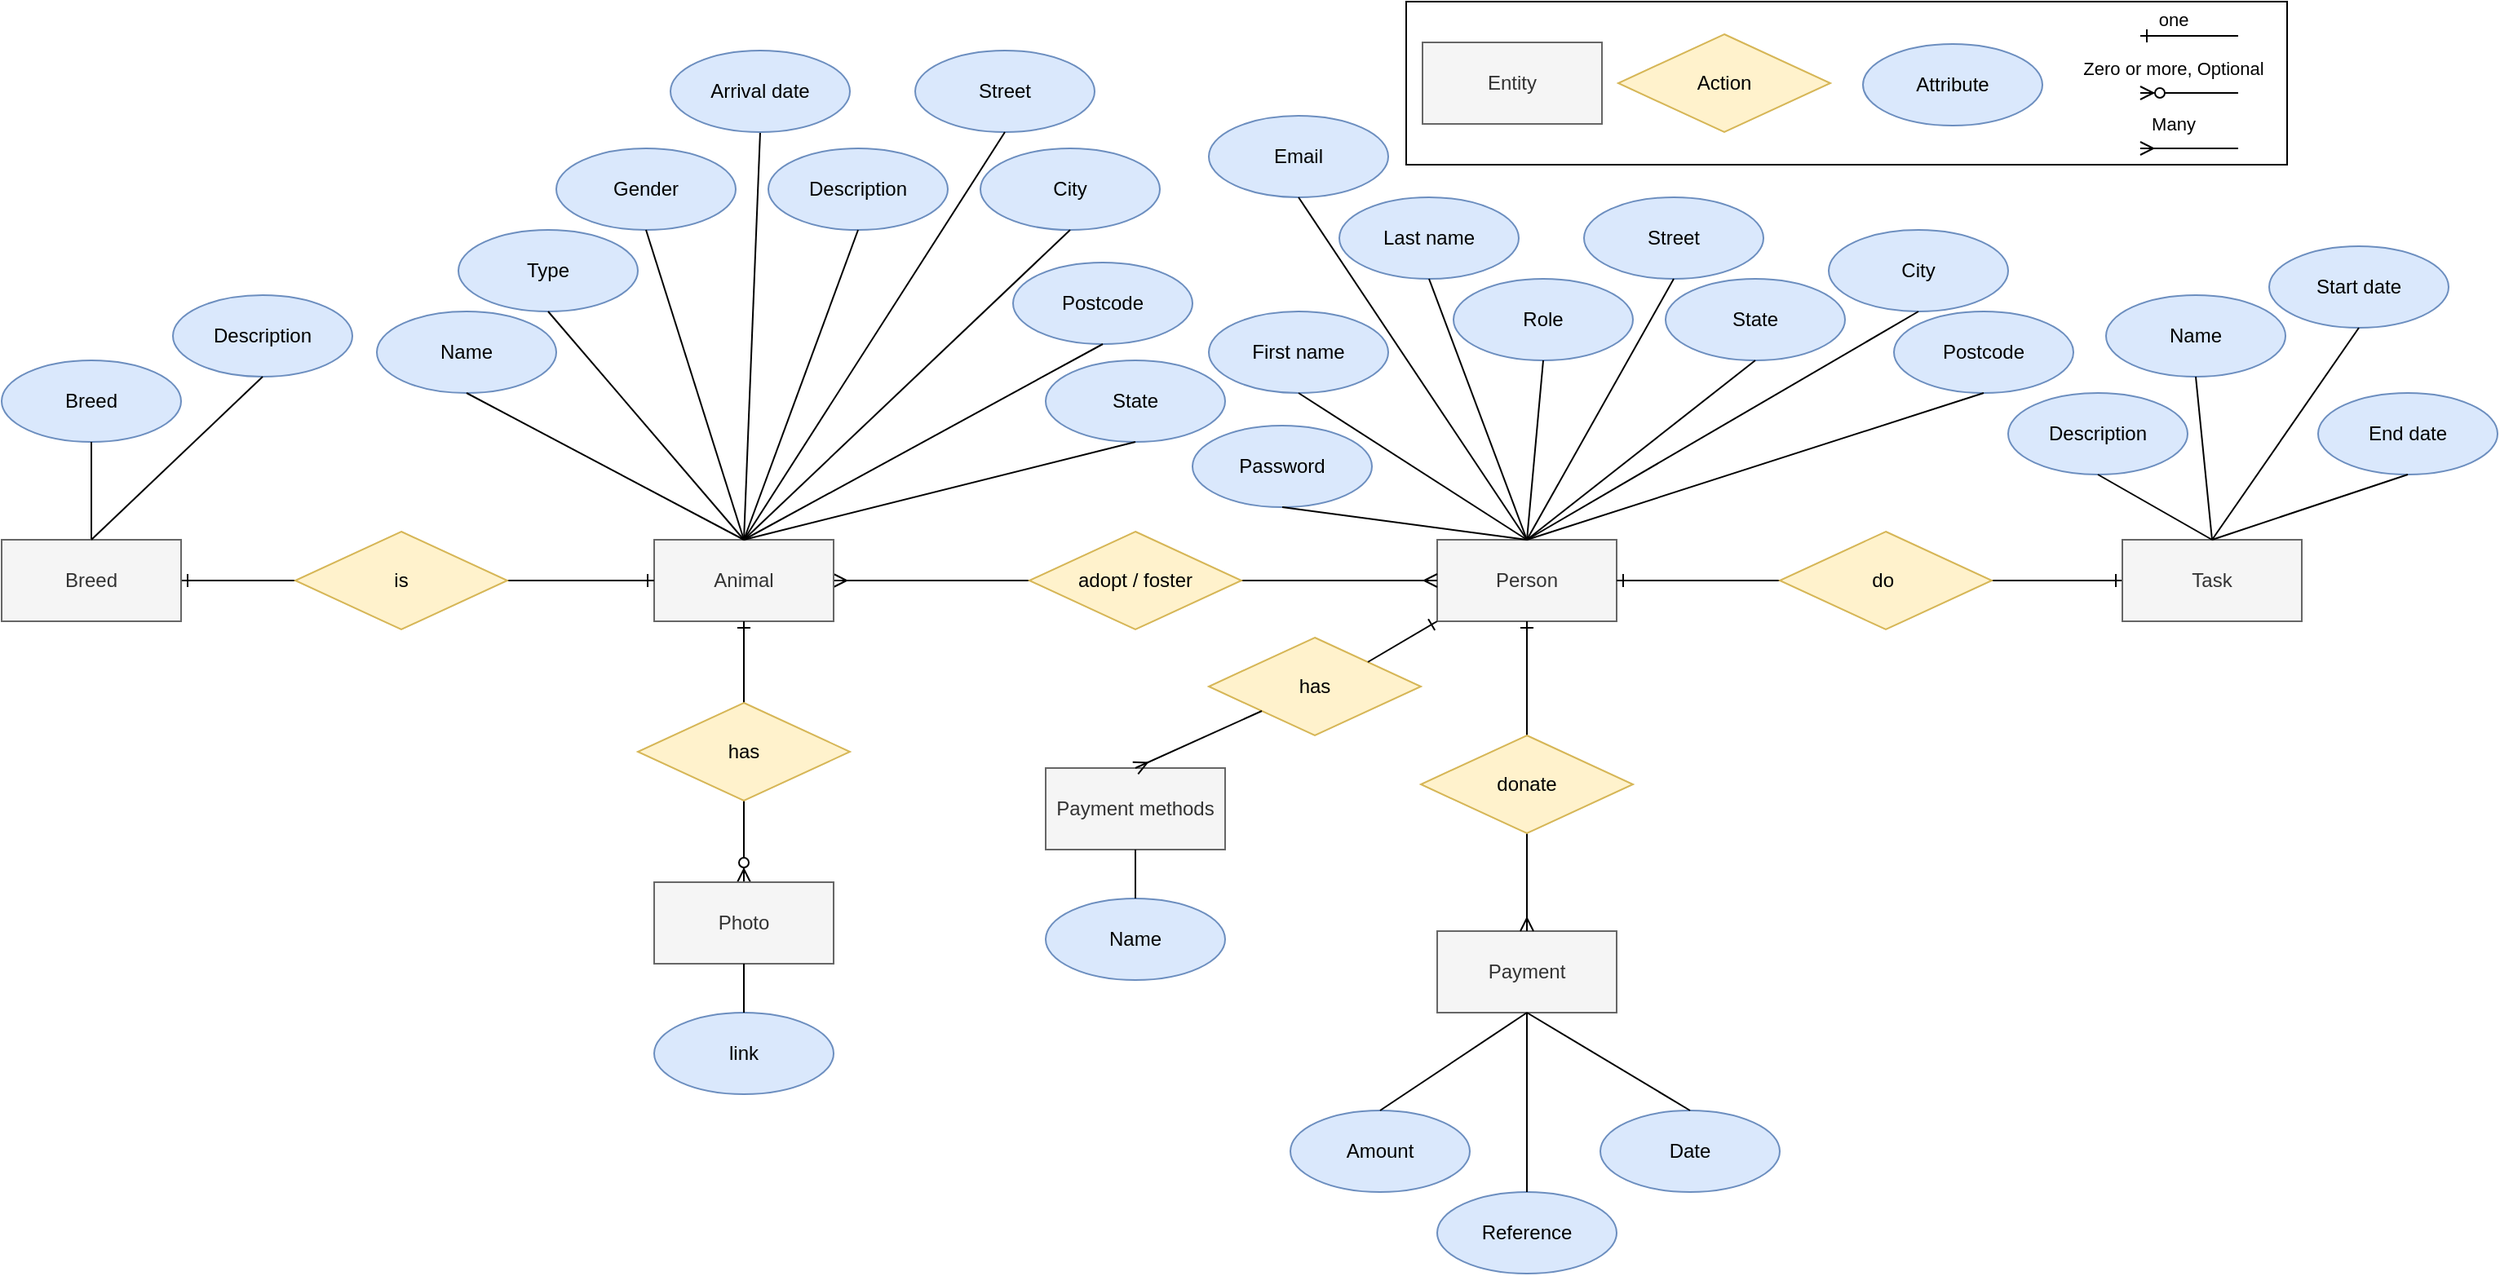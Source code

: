 <mxfile version="13.0.1" type="device"><diagram id="C5RBs43oDa-KdzZeNtuy" name="Page-1"><mxGraphModel dx="1933" dy="860" grid="1" gridSize="10" guides="0" tooltips="1" connect="1" arrows="1" fold="1" page="1" pageScale="1" pageWidth="827" pageHeight="1169" math="0" shadow="0"><root><mxCell id="WIyWlLk6GJQsqaUBKTNV-0"/><mxCell id="WIyWlLk6GJQsqaUBKTNV-1" parent="WIyWlLk6GJQsqaUBKTNV-0"/><mxCell id="do_Tg_Ty2G5oqAktdHHp-12" value="" style="group" parent="WIyWlLk6GJQsqaUBKTNV-1" vertex="1" connectable="0"><mxGeometry x="111" y="90" width="540" height="100" as="geometry"/></mxCell><mxCell id="do_Tg_Ty2G5oqAktdHHp-3" value="" style="rounded=0;whiteSpace=wrap;html=1;fillColor=none;" parent="do_Tg_Ty2G5oqAktdHHp-12" vertex="1"><mxGeometry width="540" height="100" as="geometry"/></mxCell><mxCell id="do_Tg_Ty2G5oqAktdHHp-0" value="Attribute" style="ellipse;whiteSpace=wrap;html=1;fillColor=#dae8fc;strokeColor=#6c8ebf;" parent="do_Tg_Ty2G5oqAktdHHp-12" vertex="1"><mxGeometry x="280" y="26" width="110" height="50" as="geometry"/></mxCell><mxCell id="do_Tg_Ty2G5oqAktdHHp-1" value="Action" style="rhombus;whiteSpace=wrap;html=1;fillColor=#fff2cc;strokeColor=#d6b656;" parent="do_Tg_Ty2G5oqAktdHHp-12" vertex="1"><mxGeometry x="130" y="20" width="130" height="60" as="geometry"/></mxCell><mxCell id="do_Tg_Ty2G5oqAktdHHp-2" value="Entity" style="rounded=0;whiteSpace=wrap;html=1;fillColor=#f5f5f5;strokeColor=#666666;fontColor=#333333;" parent="do_Tg_Ty2G5oqAktdHHp-12" vertex="1"><mxGeometry x="10" y="25" width="110" height="50" as="geometry"/></mxCell><mxCell id="do_Tg_Ty2G5oqAktdHHp-4" value="" style="endArrow=none;html=1;startArrow=ERone;startFill=0;" parent="do_Tg_Ty2G5oqAktdHHp-12" edge="1"><mxGeometry width="50" height="50" relative="1" as="geometry"><mxPoint x="450" y="21" as="sourcePoint"/><mxPoint x="510" y="21" as="targetPoint"/></mxGeometry></mxCell><mxCell id="do_Tg_Ty2G5oqAktdHHp-5" value="one" style="edgeLabel;html=1;align=center;verticalAlign=middle;resizable=0;points=[];" parent="do_Tg_Ty2G5oqAktdHHp-4" vertex="1" connectable="0"><mxGeometry x="0.367" relative="1" as="geometry"><mxPoint x="-21" y="-10" as="offset"/></mxGeometry></mxCell><mxCell id="do_Tg_Ty2G5oqAktdHHp-7" value="" style="endArrow=none;html=1;startArrow=ERzeroToMany;startFill=1;" parent="do_Tg_Ty2G5oqAktdHHp-12" edge="1"><mxGeometry width="50" height="50" relative="1" as="geometry"><mxPoint x="450" y="56" as="sourcePoint"/><mxPoint x="510" y="56" as="targetPoint"/></mxGeometry></mxCell><mxCell id="do_Tg_Ty2G5oqAktdHHp-8" value="Zero or more, Optional" style="edgeLabel;html=1;align=center;verticalAlign=middle;resizable=0;points=[];" parent="do_Tg_Ty2G5oqAktdHHp-7" vertex="1" connectable="0"><mxGeometry x="0.367" relative="1" as="geometry"><mxPoint x="-21" y="-15" as="offset"/></mxGeometry></mxCell><mxCell id="do_Tg_Ty2G5oqAktdHHp-9" value="" style="endArrow=none;html=1;startArrow=ERmany;startFill=0;" parent="do_Tg_Ty2G5oqAktdHHp-12" edge="1"><mxGeometry width="50" height="50" relative="1" as="geometry"><mxPoint x="450" y="90" as="sourcePoint"/><mxPoint x="510" y="90" as="targetPoint"/></mxGeometry></mxCell><mxCell id="do_Tg_Ty2G5oqAktdHHp-10" value="Many" style="edgeLabel;html=1;align=center;verticalAlign=middle;resizable=0;points=[];" parent="do_Tg_Ty2G5oqAktdHHp-9" vertex="1" connectable="0"><mxGeometry x="0.367" relative="1" as="geometry"><mxPoint x="-21" y="-15" as="offset"/></mxGeometry></mxCell><mxCell id="do_Tg_Ty2G5oqAktdHHp-13" value="Person" style="rounded=0;whiteSpace=wrap;html=1;fillColor=#f5f5f5;strokeColor=#666666;fontColor=#333333;" parent="WIyWlLk6GJQsqaUBKTNV-1" vertex="1"><mxGeometry x="130" y="420" width="110" height="50" as="geometry"/></mxCell><mxCell id="do_Tg_Ty2G5oqAktdHHp-15" value="First name" style="ellipse;whiteSpace=wrap;html=1;fillColor=#dae8fc;strokeColor=#6c8ebf;" parent="WIyWlLk6GJQsqaUBKTNV-1" vertex="1"><mxGeometry x="-10" y="280" width="110" height="50" as="geometry"/></mxCell><mxCell id="do_Tg_Ty2G5oqAktdHHp-16" value="Email" style="ellipse;whiteSpace=wrap;html=1;fillColor=#dae8fc;strokeColor=#6c8ebf;" parent="WIyWlLk6GJQsqaUBKTNV-1" vertex="1"><mxGeometry x="-10" y="160" width="110" height="50" as="geometry"/></mxCell><mxCell id="do_Tg_Ty2G5oqAktdHHp-17" value="Postcode" style="ellipse;whiteSpace=wrap;html=1;fillColor=#dae8fc;strokeColor=#6c8ebf;" parent="WIyWlLk6GJQsqaUBKTNV-1" vertex="1"><mxGeometry x="410" y="280" width="110" height="50" as="geometry"/></mxCell><mxCell id="do_Tg_Ty2G5oqAktdHHp-18" value="State" style="ellipse;whiteSpace=wrap;html=1;fillColor=#dae8fc;strokeColor=#6c8ebf;" parent="WIyWlLk6GJQsqaUBKTNV-1" vertex="1"><mxGeometry x="270" y="260" width="110" height="50" as="geometry"/></mxCell><mxCell id="do_Tg_Ty2G5oqAktdHHp-19" value="City" style="ellipse;whiteSpace=wrap;html=1;fillColor=#dae8fc;strokeColor=#6c8ebf;" parent="WIyWlLk6GJQsqaUBKTNV-1" vertex="1"><mxGeometry x="370" y="230" width="110" height="50" as="geometry"/></mxCell><mxCell id="do_Tg_Ty2G5oqAktdHHp-20" value="Street" style="ellipse;whiteSpace=wrap;html=1;fillColor=#dae8fc;strokeColor=#6c8ebf;" parent="WIyWlLk6GJQsqaUBKTNV-1" vertex="1"><mxGeometry x="220" y="210" width="110" height="50" as="geometry"/></mxCell><mxCell id="do_Tg_Ty2G5oqAktdHHp-21" value="Role" style="ellipse;whiteSpace=wrap;html=1;fillColor=#dae8fc;strokeColor=#6c8ebf;" parent="WIyWlLk6GJQsqaUBKTNV-1" vertex="1"><mxGeometry x="140" y="260" width="110" height="50" as="geometry"/></mxCell><mxCell id="do_Tg_Ty2G5oqAktdHHp-22" value="Last name" style="ellipse;whiteSpace=wrap;html=1;fillColor=#dae8fc;strokeColor=#6c8ebf;" parent="WIyWlLk6GJQsqaUBKTNV-1" vertex="1"><mxGeometry x="70" y="210" width="110" height="50" as="geometry"/></mxCell><mxCell id="do_Tg_Ty2G5oqAktdHHp-26" value="" style="endArrow=none;html=1;exitX=0.5;exitY=1;exitDx=0;exitDy=0;entryX=0.5;entryY=0;entryDx=0;entryDy=0;" parent="WIyWlLk6GJQsqaUBKTNV-1" source="do_Tg_Ty2G5oqAktdHHp-16" target="do_Tg_Ty2G5oqAktdHHp-13" edge="1"><mxGeometry width="50" height="50" relative="1" as="geometry"><mxPoint x="270" y="350" as="sourcePoint"/><mxPoint x="320" y="300" as="targetPoint"/></mxGeometry></mxCell><mxCell id="do_Tg_Ty2G5oqAktdHHp-27" value="" style="endArrow=none;html=1;exitX=0.5;exitY=1;exitDx=0;exitDy=0;entryX=0.5;entryY=0;entryDx=0;entryDy=0;" parent="WIyWlLk6GJQsqaUBKTNV-1" source="do_Tg_Ty2G5oqAktdHHp-15" target="do_Tg_Ty2G5oqAktdHHp-13" edge="1"><mxGeometry width="50" height="50" relative="1" as="geometry"><mxPoint x="270" y="350" as="sourcePoint"/><mxPoint x="320" y="300" as="targetPoint"/></mxGeometry></mxCell><mxCell id="do_Tg_Ty2G5oqAktdHHp-28" value="" style="endArrow=none;html=1;exitX=0.5;exitY=1;exitDx=0;exitDy=0;entryX=0.5;entryY=0;entryDx=0;entryDy=0;" parent="WIyWlLk6GJQsqaUBKTNV-1" source="do_Tg_Ty2G5oqAktdHHp-22" target="do_Tg_Ty2G5oqAktdHHp-13" edge="1"><mxGeometry width="50" height="50" relative="1" as="geometry"><mxPoint x="270" y="350" as="sourcePoint"/><mxPoint x="320" y="300" as="targetPoint"/></mxGeometry></mxCell><mxCell id="do_Tg_Ty2G5oqAktdHHp-29" value="" style="endArrow=none;html=1;entryX=0.5;entryY=1;entryDx=0;entryDy=0;exitX=0.5;exitY=0;exitDx=0;exitDy=0;" parent="WIyWlLk6GJQsqaUBKTNV-1" source="do_Tg_Ty2G5oqAktdHHp-13" target="do_Tg_Ty2G5oqAktdHHp-21" edge="1"><mxGeometry width="50" height="50" relative="1" as="geometry"><mxPoint x="270" y="350" as="sourcePoint"/><mxPoint x="320" y="300" as="targetPoint"/></mxGeometry></mxCell><mxCell id="do_Tg_Ty2G5oqAktdHHp-30" value="" style="endArrow=none;html=1;entryX=0.5;entryY=1;entryDx=0;entryDy=0;exitX=0.5;exitY=0;exitDx=0;exitDy=0;" parent="WIyWlLk6GJQsqaUBKTNV-1" source="do_Tg_Ty2G5oqAktdHHp-13" target="do_Tg_Ty2G5oqAktdHHp-20" edge="1"><mxGeometry width="50" height="50" relative="1" as="geometry"><mxPoint x="270" y="350" as="sourcePoint"/><mxPoint x="320" y="300" as="targetPoint"/></mxGeometry></mxCell><mxCell id="do_Tg_Ty2G5oqAktdHHp-31" value="" style="endArrow=none;html=1;exitX=0.5;exitY=0;exitDx=0;exitDy=0;entryX=0.5;entryY=1;entryDx=0;entryDy=0;" parent="WIyWlLk6GJQsqaUBKTNV-1" source="do_Tg_Ty2G5oqAktdHHp-13" target="do_Tg_Ty2G5oqAktdHHp-18" edge="1"><mxGeometry width="50" height="50" relative="1" as="geometry"><mxPoint x="270" y="350" as="sourcePoint"/><mxPoint x="320" y="300" as="targetPoint"/></mxGeometry></mxCell><mxCell id="do_Tg_Ty2G5oqAktdHHp-32" value="" style="endArrow=none;html=1;entryX=0.5;entryY=1;entryDx=0;entryDy=0;exitX=0.5;exitY=0;exitDx=0;exitDy=0;" parent="WIyWlLk6GJQsqaUBKTNV-1" source="do_Tg_Ty2G5oqAktdHHp-13" target="do_Tg_Ty2G5oqAktdHHp-19" edge="1"><mxGeometry width="50" height="50" relative="1" as="geometry"><mxPoint x="270" y="350" as="sourcePoint"/><mxPoint x="320" y="300" as="targetPoint"/></mxGeometry></mxCell><mxCell id="do_Tg_Ty2G5oqAktdHHp-33" value="" style="endArrow=none;html=1;exitX=0.5;exitY=0;exitDx=0;exitDy=0;entryX=0.5;entryY=1;entryDx=0;entryDy=0;" parent="WIyWlLk6GJQsqaUBKTNV-1" source="do_Tg_Ty2G5oqAktdHHp-13" target="do_Tg_Ty2G5oqAktdHHp-17" edge="1"><mxGeometry width="50" height="50" relative="1" as="geometry"><mxPoint x="270" y="350" as="sourcePoint"/><mxPoint x="320" y="300" as="targetPoint"/></mxGeometry></mxCell><mxCell id="do_Tg_Ty2G5oqAktdHHp-48" style="edgeStyle=orthogonalEdgeStyle;rounded=0;orthogonalLoop=1;jettySize=auto;html=1;exitX=0;exitY=0.5;exitDx=0;exitDy=0;entryX=1;entryY=0.5;entryDx=0;entryDy=0;startArrow=none;startFill=0;endArrow=ERone;endFill=0;" parent="WIyWlLk6GJQsqaUBKTNV-1" source="do_Tg_Ty2G5oqAktdHHp-34" target="do_Tg_Ty2G5oqAktdHHp-13" edge="1"><mxGeometry relative="1" as="geometry"/></mxCell><mxCell id="do_Tg_Ty2G5oqAktdHHp-49" style="edgeStyle=orthogonalEdgeStyle;rounded=0;orthogonalLoop=1;jettySize=auto;html=1;exitX=1;exitY=0.5;exitDx=0;exitDy=0;entryX=0;entryY=0.5;entryDx=0;entryDy=0;startArrow=none;startFill=0;endArrow=ERone;endFill=0;" parent="WIyWlLk6GJQsqaUBKTNV-1" source="do_Tg_Ty2G5oqAktdHHp-34" target="do_Tg_Ty2G5oqAktdHHp-35" edge="1"><mxGeometry relative="1" as="geometry"/></mxCell><mxCell id="do_Tg_Ty2G5oqAktdHHp-34" value="do&amp;nbsp;" style="rhombus;whiteSpace=wrap;html=1;fillColor=#fff2cc;strokeColor=#d6b656;" parent="WIyWlLk6GJQsqaUBKTNV-1" vertex="1"><mxGeometry x="340" y="415" width="130" height="60" as="geometry"/></mxCell><mxCell id="do_Tg_Ty2G5oqAktdHHp-35" value="Task" style="rounded=0;whiteSpace=wrap;html=1;fillColor=#f5f5f5;strokeColor=#666666;fontColor=#333333;" parent="WIyWlLk6GJQsqaUBKTNV-1" vertex="1"><mxGeometry x="550" y="420" width="110" height="50" as="geometry"/></mxCell><mxCell id="do_Tg_Ty2G5oqAktdHHp-36" value="Name" style="ellipse;whiteSpace=wrap;html=1;fillColor=#dae8fc;strokeColor=#6c8ebf;" parent="WIyWlLk6GJQsqaUBKTNV-1" vertex="1"><mxGeometry x="540" y="270" width="110" height="50" as="geometry"/></mxCell><mxCell id="do_Tg_Ty2G5oqAktdHHp-37" value="Description" style="ellipse;whiteSpace=wrap;html=1;fillColor=#dae8fc;strokeColor=#6c8ebf;" parent="WIyWlLk6GJQsqaUBKTNV-1" vertex="1"><mxGeometry x="480" y="330" width="110" height="50" as="geometry"/></mxCell><mxCell id="do_Tg_Ty2G5oqAktdHHp-38" value="Start date" style="ellipse;whiteSpace=wrap;html=1;fillColor=#dae8fc;strokeColor=#6c8ebf;" parent="WIyWlLk6GJQsqaUBKTNV-1" vertex="1"><mxGeometry x="640" y="240" width="110" height="50" as="geometry"/></mxCell><mxCell id="do_Tg_Ty2G5oqAktdHHp-41" value="End date" style="ellipse;whiteSpace=wrap;html=1;fillColor=#dae8fc;strokeColor=#6c8ebf;" parent="WIyWlLk6GJQsqaUBKTNV-1" vertex="1"><mxGeometry x="670" y="330" width="110" height="50" as="geometry"/></mxCell><mxCell id="do_Tg_Ty2G5oqAktdHHp-44" value="" style="endArrow=none;html=1;entryX=0.5;entryY=1;entryDx=0;entryDy=0;exitX=0.5;exitY=0;exitDx=0;exitDy=0;" parent="WIyWlLk6GJQsqaUBKTNV-1" source="do_Tg_Ty2G5oqAktdHHp-35" target="do_Tg_Ty2G5oqAktdHHp-37" edge="1"><mxGeometry width="50" height="50" relative="1" as="geometry"><mxPoint x="380" y="440" as="sourcePoint"/><mxPoint x="430" y="390" as="targetPoint"/></mxGeometry></mxCell><mxCell id="do_Tg_Ty2G5oqAktdHHp-45" value="" style="endArrow=none;html=1;entryX=0.5;entryY=1;entryDx=0;entryDy=0;exitX=0.5;exitY=0;exitDx=0;exitDy=0;" parent="WIyWlLk6GJQsqaUBKTNV-1" source="do_Tg_Ty2G5oqAktdHHp-35" target="do_Tg_Ty2G5oqAktdHHp-36" edge="1"><mxGeometry width="50" height="50" relative="1" as="geometry"><mxPoint x="380" y="440" as="sourcePoint"/><mxPoint x="430" y="390" as="targetPoint"/></mxGeometry></mxCell><mxCell id="do_Tg_Ty2G5oqAktdHHp-46" value="" style="endArrow=none;html=1;entryX=0.5;entryY=1;entryDx=0;entryDy=0;exitX=0.5;exitY=0;exitDx=0;exitDy=0;" parent="WIyWlLk6GJQsqaUBKTNV-1" source="do_Tg_Ty2G5oqAktdHHp-35" target="do_Tg_Ty2G5oqAktdHHp-38" edge="1"><mxGeometry width="50" height="50" relative="1" as="geometry"><mxPoint x="380" y="440" as="sourcePoint"/><mxPoint x="430" y="390" as="targetPoint"/></mxGeometry></mxCell><mxCell id="do_Tg_Ty2G5oqAktdHHp-47" value="" style="endArrow=none;html=1;entryX=0.5;entryY=1;entryDx=0;entryDy=0;exitX=0.5;exitY=0;exitDx=0;exitDy=0;" parent="WIyWlLk6GJQsqaUBKTNV-1" source="do_Tg_Ty2G5oqAktdHHp-35" target="do_Tg_Ty2G5oqAktdHHp-41" edge="1"><mxGeometry width="50" height="50" relative="1" as="geometry"><mxPoint x="760" y="490" as="sourcePoint"/><mxPoint x="430" y="390" as="targetPoint"/></mxGeometry></mxCell><mxCell id="9D9qtaPI7iyjc8hlC_fV-13" style="edgeStyle=orthogonalEdgeStyle;rounded=0;orthogonalLoop=1;jettySize=auto;html=1;entryX=0;entryY=0.5;entryDx=0;entryDy=0;endArrow=ERmany;endFill=0;" parent="WIyWlLk6GJQsqaUBKTNV-1" source="9D9qtaPI7iyjc8hlC_fV-0" target="do_Tg_Ty2G5oqAktdHHp-13" edge="1"><mxGeometry relative="1" as="geometry"/></mxCell><mxCell id="9D9qtaPI7iyjc8hlC_fV-14" style="edgeStyle=orthogonalEdgeStyle;rounded=0;orthogonalLoop=1;jettySize=auto;html=1;exitX=0;exitY=0.5;exitDx=0;exitDy=0;entryX=1;entryY=0.5;entryDx=0;entryDy=0;endArrow=ERmany;endFill=0;" parent="WIyWlLk6GJQsqaUBKTNV-1" source="9D9qtaPI7iyjc8hlC_fV-0" target="9D9qtaPI7iyjc8hlC_fV-12" edge="1"><mxGeometry relative="1" as="geometry"/></mxCell><mxCell id="9D9qtaPI7iyjc8hlC_fV-0" value="adopt / foster" style="rhombus;whiteSpace=wrap;html=1;fillColor=#fff2cc;strokeColor=#d6b656;" parent="WIyWlLk6GJQsqaUBKTNV-1" vertex="1"><mxGeometry x="-120" y="415" width="130" height="60" as="geometry"/></mxCell><mxCell id="9D9qtaPI7iyjc8hlC_fV-12" value="Animal" style="rounded=0;whiteSpace=wrap;html=1;fillColor=#f5f5f5;strokeColor=#666666;fontColor=#333333;" parent="WIyWlLk6GJQsqaUBKTNV-1" vertex="1"><mxGeometry x="-350" y="420" width="110" height="50" as="geometry"/></mxCell><mxCell id="9D9qtaPI7iyjc8hlC_fV-15" value="Name" style="ellipse;whiteSpace=wrap;html=1;fillColor=#dae8fc;strokeColor=#6c8ebf;" parent="WIyWlLk6GJQsqaUBKTNV-1" vertex="1"><mxGeometry x="-520" y="280" width="110" height="50" as="geometry"/></mxCell><mxCell id="9D9qtaPI7iyjc8hlC_fV-16" value="Type" style="ellipse;whiteSpace=wrap;html=1;fillColor=#dae8fc;strokeColor=#6c8ebf;" parent="WIyWlLk6GJQsqaUBKTNV-1" vertex="1"><mxGeometry x="-470" y="230" width="110" height="50" as="geometry"/></mxCell><mxCell id="9D9qtaPI7iyjc8hlC_fV-17" value="Gender" style="ellipse;whiteSpace=wrap;html=1;fillColor=#dae8fc;strokeColor=#6c8ebf;" parent="WIyWlLk6GJQsqaUBKTNV-1" vertex="1"><mxGeometry x="-410" y="180" width="110" height="50" as="geometry"/></mxCell><mxCell id="9D9qtaPI7iyjc8hlC_fV-18" value="Breed" style="ellipse;whiteSpace=wrap;html=1;fillColor=#dae8fc;strokeColor=#6c8ebf;" parent="WIyWlLk6GJQsqaUBKTNV-1" vertex="1"><mxGeometry x="-750" y="310" width="110" height="50" as="geometry"/></mxCell><mxCell id="9D9qtaPI7iyjc8hlC_fV-19" value="" style="endArrow=none;html=1;entryX=0.5;entryY=1;entryDx=0;entryDy=0;exitX=0.5;exitY=0;exitDx=0;exitDy=0;" parent="WIyWlLk6GJQsqaUBKTNV-1" source="9D9qtaPI7iyjc8hlC_fV-77" target="9D9qtaPI7iyjc8hlC_fV-18" edge="1"><mxGeometry width="50" height="50" relative="1" as="geometry"><mxPoint x="-160" y="510" as="sourcePoint"/><mxPoint x="-110" y="460" as="targetPoint"/></mxGeometry></mxCell><mxCell id="9D9qtaPI7iyjc8hlC_fV-20" value="" style="endArrow=none;html=1;entryX=0.5;entryY=1;entryDx=0;entryDy=0;exitX=0.5;exitY=0;exitDx=0;exitDy=0;" parent="WIyWlLk6GJQsqaUBKTNV-1" source="9D9qtaPI7iyjc8hlC_fV-12" target="9D9qtaPI7iyjc8hlC_fV-17" edge="1"><mxGeometry width="50" height="50" relative="1" as="geometry"><mxPoint x="-160" y="510" as="sourcePoint"/><mxPoint x="-110" y="460" as="targetPoint"/></mxGeometry></mxCell><mxCell id="9D9qtaPI7iyjc8hlC_fV-21" value="" style="endArrow=none;html=1;entryX=0.5;entryY=1;entryDx=0;entryDy=0;exitX=0.5;exitY=0;exitDx=0;exitDy=0;" parent="WIyWlLk6GJQsqaUBKTNV-1" source="9D9qtaPI7iyjc8hlC_fV-12" target="9D9qtaPI7iyjc8hlC_fV-16" edge="1"><mxGeometry width="50" height="50" relative="1" as="geometry"><mxPoint x="-150" y="520" as="sourcePoint"/><mxPoint x="-100" y="470" as="targetPoint"/></mxGeometry></mxCell><mxCell id="9D9qtaPI7iyjc8hlC_fV-22" value="" style="endArrow=none;html=1;exitX=0.5;exitY=1;exitDx=0;exitDy=0;entryX=0.5;entryY=0;entryDx=0;entryDy=0;" parent="WIyWlLk6GJQsqaUBKTNV-1" source="9D9qtaPI7iyjc8hlC_fV-15" target="9D9qtaPI7iyjc8hlC_fV-12" edge="1"><mxGeometry width="50" height="50" relative="1" as="geometry"><mxPoint x="-140" y="530" as="sourcePoint"/><mxPoint x="-90" y="480" as="targetPoint"/></mxGeometry></mxCell><mxCell id="9D9qtaPI7iyjc8hlC_fV-23" value="" style="endArrow=none;html=1;entryX=0.5;entryY=1;entryDx=0;entryDy=0;exitX=0.5;exitY=0;exitDx=0;exitDy=0;" parent="WIyWlLk6GJQsqaUBKTNV-1" source="9D9qtaPI7iyjc8hlC_fV-12" target="9D9qtaPI7iyjc8hlC_fV-24" edge="1"><mxGeometry width="50" height="50" relative="1" as="geometry"><mxPoint x="-130" y="540" as="sourcePoint"/><mxPoint x="-80" y="490" as="targetPoint"/></mxGeometry></mxCell><mxCell id="9D9qtaPI7iyjc8hlC_fV-24" value="Arrival date" style="ellipse;whiteSpace=wrap;html=1;fillColor=#dae8fc;strokeColor=#6c8ebf;" parent="WIyWlLk6GJQsqaUBKTNV-1" vertex="1"><mxGeometry x="-340" y="120" width="110" height="50" as="geometry"/></mxCell><mxCell id="9D9qtaPI7iyjc8hlC_fV-25" value="Description" style="ellipse;whiteSpace=wrap;html=1;fillColor=#dae8fc;strokeColor=#6c8ebf;" parent="WIyWlLk6GJQsqaUBKTNV-1" vertex="1"><mxGeometry x="-280" y="180" width="110" height="50" as="geometry"/></mxCell><mxCell id="9D9qtaPI7iyjc8hlC_fV-27" value="Street" style="ellipse;whiteSpace=wrap;html=1;fillColor=#dae8fc;strokeColor=#6c8ebf;" parent="WIyWlLk6GJQsqaUBKTNV-1" vertex="1"><mxGeometry x="-190" y="120" width="110" height="50" as="geometry"/></mxCell><mxCell id="9D9qtaPI7iyjc8hlC_fV-29" value="Postcode" style="ellipse;whiteSpace=wrap;html=1;fillColor=#dae8fc;strokeColor=#6c8ebf;" parent="WIyWlLk6GJQsqaUBKTNV-1" vertex="1"><mxGeometry x="-130" y="250" width="110" height="50" as="geometry"/></mxCell><mxCell id="9D9qtaPI7iyjc8hlC_fV-30" value="State" style="ellipse;whiteSpace=wrap;html=1;fillColor=#dae8fc;strokeColor=#6c8ebf;" parent="WIyWlLk6GJQsqaUBKTNV-1" vertex="1"><mxGeometry x="-110" y="310" width="110" height="50" as="geometry"/></mxCell><mxCell id="9D9qtaPI7iyjc8hlC_fV-31" value="City" style="ellipse;whiteSpace=wrap;html=1;fillColor=#dae8fc;strokeColor=#6c8ebf;" parent="WIyWlLk6GJQsqaUBKTNV-1" vertex="1"><mxGeometry x="-150" y="180" width="110" height="50" as="geometry"/></mxCell><mxCell id="9D9qtaPI7iyjc8hlC_fV-35" value="" style="endArrow=none;html=1;entryX=0.5;entryY=1;entryDx=0;entryDy=0;exitX=0.5;exitY=0;exitDx=0;exitDy=0;" parent="WIyWlLk6GJQsqaUBKTNV-1" source="9D9qtaPI7iyjc8hlC_fV-12" target="9D9qtaPI7iyjc8hlC_fV-25" edge="1"><mxGeometry width="50" height="50" relative="1" as="geometry"><mxPoint x="-285" y="430" as="sourcePoint"/><mxPoint x="-225" y="240" as="targetPoint"/></mxGeometry></mxCell><mxCell id="9D9qtaPI7iyjc8hlC_fV-36" value="" style="endArrow=none;html=1;entryX=0.5;entryY=1;entryDx=0;entryDy=0;exitX=0.5;exitY=0;exitDx=0;exitDy=0;" parent="WIyWlLk6GJQsqaUBKTNV-1" source="9D9qtaPI7iyjc8hlC_fV-12" target="9D9qtaPI7iyjc8hlC_fV-31" edge="1"><mxGeometry width="50" height="50" relative="1" as="geometry"><mxPoint x="-275" y="440" as="sourcePoint"/><mxPoint x="-215" y="250" as="targetPoint"/></mxGeometry></mxCell><mxCell id="9D9qtaPI7iyjc8hlC_fV-37" value="" style="endArrow=none;html=1;entryX=0.5;entryY=1;entryDx=0;entryDy=0;exitX=0.5;exitY=0;exitDx=0;exitDy=0;" parent="WIyWlLk6GJQsqaUBKTNV-1" source="9D9qtaPI7iyjc8hlC_fV-12" target="9D9qtaPI7iyjc8hlC_fV-27" edge="1"><mxGeometry width="50" height="50" relative="1" as="geometry"><mxPoint x="-265" y="450" as="sourcePoint"/><mxPoint x="-205" y="260" as="targetPoint"/></mxGeometry></mxCell><mxCell id="9D9qtaPI7iyjc8hlC_fV-38" value="" style="endArrow=none;html=1;entryX=0.5;entryY=1;entryDx=0;entryDy=0;exitX=0.5;exitY=0;exitDx=0;exitDy=0;" parent="WIyWlLk6GJQsqaUBKTNV-1" source="9D9qtaPI7iyjc8hlC_fV-12" target="9D9qtaPI7iyjc8hlC_fV-29" edge="1"><mxGeometry width="50" height="50" relative="1" as="geometry"><mxPoint x="-255" y="460" as="sourcePoint"/><mxPoint x="-195" y="270" as="targetPoint"/></mxGeometry></mxCell><mxCell id="9D9qtaPI7iyjc8hlC_fV-39" value="" style="endArrow=none;html=1;entryX=0.5;entryY=1;entryDx=0;entryDy=0;exitX=0.5;exitY=0;exitDx=0;exitDy=0;" parent="WIyWlLk6GJQsqaUBKTNV-1" source="9D9qtaPI7iyjc8hlC_fV-12" target="9D9qtaPI7iyjc8hlC_fV-30" edge="1"><mxGeometry width="50" height="50" relative="1" as="geometry"><mxPoint x="-165" y="470" as="sourcePoint"/><mxPoint x="-105" y="280" as="targetPoint"/></mxGeometry></mxCell><mxCell id="9D9qtaPI7iyjc8hlC_fV-40" value="Payment" style="rounded=0;whiteSpace=wrap;html=1;fillColor=#f5f5f5;strokeColor=#666666;fontColor=#333333;" parent="WIyWlLk6GJQsqaUBKTNV-1" vertex="1"><mxGeometry x="130" y="660" width="110" height="50" as="geometry"/></mxCell><mxCell id="9D9qtaPI7iyjc8hlC_fV-42" style="edgeStyle=orthogonalEdgeStyle;rounded=0;orthogonalLoop=1;jettySize=auto;html=1;exitX=0.5;exitY=0;exitDx=0;exitDy=0;entryX=0.5;entryY=1;entryDx=0;entryDy=0;endArrow=ERone;endFill=0;" parent="WIyWlLk6GJQsqaUBKTNV-1" source="9D9qtaPI7iyjc8hlC_fV-41" target="do_Tg_Ty2G5oqAktdHHp-13" edge="1"><mxGeometry relative="1" as="geometry"/></mxCell><mxCell id="9D9qtaPI7iyjc8hlC_fV-43" style="edgeStyle=orthogonalEdgeStyle;rounded=0;orthogonalLoop=1;jettySize=auto;html=1;exitX=0.5;exitY=1;exitDx=0;exitDy=0;entryX=0.5;entryY=0;entryDx=0;entryDy=0;endArrow=ERmany;endFill=0;" parent="WIyWlLk6GJQsqaUBKTNV-1" source="9D9qtaPI7iyjc8hlC_fV-41" target="9D9qtaPI7iyjc8hlC_fV-40" edge="1"><mxGeometry relative="1" as="geometry"/></mxCell><mxCell id="9D9qtaPI7iyjc8hlC_fV-41" value="donate" style="rhombus;whiteSpace=wrap;html=1;fillColor=#fff2cc;strokeColor=#d6b656;" parent="WIyWlLk6GJQsqaUBKTNV-1" vertex="1"><mxGeometry x="120" y="540" width="130" height="60" as="geometry"/></mxCell><mxCell id="9D9qtaPI7iyjc8hlC_fV-44" value="Amount" style="ellipse;whiteSpace=wrap;html=1;fillColor=#dae8fc;strokeColor=#6c8ebf;" parent="WIyWlLk6GJQsqaUBKTNV-1" vertex="1"><mxGeometry x="40" y="770" width="110" height="50" as="geometry"/></mxCell><mxCell id="9D9qtaPI7iyjc8hlC_fV-45" value="Reference" style="ellipse;whiteSpace=wrap;html=1;fillColor=#dae8fc;strokeColor=#6c8ebf;" parent="WIyWlLk6GJQsqaUBKTNV-1" vertex="1"><mxGeometry x="130" y="820" width="110" height="50" as="geometry"/></mxCell><mxCell id="9D9qtaPI7iyjc8hlC_fV-46" value="" style="endArrow=none;html=1;exitX=0.5;exitY=0;exitDx=0;exitDy=0;entryX=0.5;entryY=1;entryDx=0;entryDy=0;" parent="WIyWlLk6GJQsqaUBKTNV-1" source="9D9qtaPI7iyjc8hlC_fV-45" target="9D9qtaPI7iyjc8hlC_fV-40" edge="1"><mxGeometry width="50" height="50" relative="1" as="geometry"><mxPoint x="195" y="430" as="sourcePoint"/><mxPoint x="475" y="340" as="targetPoint"/></mxGeometry></mxCell><mxCell id="9D9qtaPI7iyjc8hlC_fV-47" value="" style="endArrow=none;html=1;exitX=0.5;exitY=0;exitDx=0;exitDy=0;entryX=0.5;entryY=1;entryDx=0;entryDy=0;" parent="WIyWlLk6GJQsqaUBKTNV-1" source="9D9qtaPI7iyjc8hlC_fV-44" target="9D9qtaPI7iyjc8hlC_fV-40" edge="1"><mxGeometry width="50" height="50" relative="1" as="geometry"><mxPoint x="195" y="830" as="sourcePoint"/><mxPoint x="195" y="720" as="targetPoint"/></mxGeometry></mxCell><mxCell id="9D9qtaPI7iyjc8hlC_fV-48" value="Date" style="ellipse;whiteSpace=wrap;html=1;fillColor=#dae8fc;strokeColor=#6c8ebf;" parent="WIyWlLk6GJQsqaUBKTNV-1" vertex="1"><mxGeometry x="230" y="770" width="110" height="50" as="geometry"/></mxCell><mxCell id="9D9qtaPI7iyjc8hlC_fV-49" value="" style="endArrow=none;html=1;exitX=0.5;exitY=0;exitDx=0;exitDy=0;entryX=0.5;entryY=1;entryDx=0;entryDy=0;" parent="WIyWlLk6GJQsqaUBKTNV-1" source="9D9qtaPI7iyjc8hlC_fV-48" target="9D9qtaPI7iyjc8hlC_fV-40" edge="1"><mxGeometry width="50" height="50" relative="1" as="geometry"><mxPoint x="105" y="780" as="sourcePoint"/><mxPoint x="180" y="710" as="targetPoint"/></mxGeometry></mxCell><mxCell id="9D9qtaPI7iyjc8hlC_fV-61" value="Payment methods" style="rounded=0;whiteSpace=wrap;html=1;fillColor=#f5f5f5;strokeColor=#666666;fontColor=#333333;" parent="WIyWlLk6GJQsqaUBKTNV-1" vertex="1"><mxGeometry x="-110" y="560" width="110" height="50" as="geometry"/></mxCell><mxCell id="9D9qtaPI7iyjc8hlC_fV-62" value="has" style="rhombus;whiteSpace=wrap;html=1;fillColor=#fff2cc;strokeColor=#d6b656;" parent="WIyWlLk6GJQsqaUBKTNV-1" vertex="1"><mxGeometry x="-10" y="480" width="130" height="60" as="geometry"/></mxCell><mxCell id="9D9qtaPI7iyjc8hlC_fV-65" value="" style="endArrow=none;html=1;exitX=0.5;exitY=0;exitDx=0;exitDy=0;entryX=0;entryY=1;entryDx=0;entryDy=0;endFill=0;startArrow=ERmany;startFill=0;" parent="WIyWlLk6GJQsqaUBKTNV-1" source="9D9qtaPI7iyjc8hlC_fV-61" target="9D9qtaPI7iyjc8hlC_fV-62" edge="1"><mxGeometry width="50" height="50" relative="1" as="geometry"><mxPoint x="105" y="780" as="sourcePoint"/><mxPoint x="195" y="720" as="targetPoint"/></mxGeometry></mxCell><mxCell id="9D9qtaPI7iyjc8hlC_fV-66" value="" style="endArrow=ERone;html=1;exitX=1;exitY=0;exitDx=0;exitDy=0;entryX=0;entryY=1;entryDx=0;entryDy=0;endFill=0;" parent="WIyWlLk6GJQsqaUBKTNV-1" source="9D9qtaPI7iyjc8hlC_fV-62" target="do_Tg_Ty2G5oqAktdHHp-13" edge="1"><mxGeometry width="50" height="50" relative="1" as="geometry"><mxPoint x="115" y="790" as="sourcePoint"/><mxPoint x="205" y="730" as="targetPoint"/></mxGeometry></mxCell><mxCell id="9D9qtaPI7iyjc8hlC_fV-67" value="Name" style="ellipse;whiteSpace=wrap;html=1;fillColor=#dae8fc;strokeColor=#6c8ebf;" parent="WIyWlLk6GJQsqaUBKTNV-1" vertex="1"><mxGeometry x="-110" y="640" width="110" height="50" as="geometry"/></mxCell><mxCell id="9D9qtaPI7iyjc8hlC_fV-69" value="" style="endArrow=none;html=1;exitX=0.5;exitY=0;exitDx=0;exitDy=0;entryX=0.5;entryY=1;entryDx=0;entryDy=0;" parent="WIyWlLk6GJQsqaUBKTNV-1" source="9D9qtaPI7iyjc8hlC_fV-67" target="9D9qtaPI7iyjc8hlC_fV-61" edge="1"><mxGeometry width="50" height="50" relative="1" as="geometry"><mxPoint x="195" y="830" as="sourcePoint"/><mxPoint x="195" y="720" as="targetPoint"/></mxGeometry></mxCell><mxCell id="9D9qtaPI7iyjc8hlC_fV-72" style="edgeStyle=orthogonalEdgeStyle;rounded=0;orthogonalLoop=1;jettySize=auto;html=1;exitX=0.5;exitY=0;exitDx=0;exitDy=0;entryX=0.5;entryY=1;entryDx=0;entryDy=0;startArrow=none;startFill=0;endArrow=ERone;endFill=0;" parent="WIyWlLk6GJQsqaUBKTNV-1" source="9D9qtaPI7iyjc8hlC_fV-70" target="9D9qtaPI7iyjc8hlC_fV-12" edge="1"><mxGeometry relative="1" as="geometry"/></mxCell><mxCell id="9D9qtaPI7iyjc8hlC_fV-73" style="edgeStyle=orthogonalEdgeStyle;rounded=0;orthogonalLoop=1;jettySize=auto;html=1;entryX=0.5;entryY=0;entryDx=0;entryDy=0;startArrow=none;startFill=0;endArrow=ERzeroToMany;endFill=1;" parent="WIyWlLk6GJQsqaUBKTNV-1" source="9D9qtaPI7iyjc8hlC_fV-70" target="9D9qtaPI7iyjc8hlC_fV-71" edge="1"><mxGeometry relative="1" as="geometry"/></mxCell><mxCell id="9D9qtaPI7iyjc8hlC_fV-70" value="has" style="rhombus;whiteSpace=wrap;html=1;fillColor=#fff2cc;strokeColor=#d6b656;" parent="WIyWlLk6GJQsqaUBKTNV-1" vertex="1"><mxGeometry x="-360" y="520" width="130" height="60" as="geometry"/></mxCell><mxCell id="9D9qtaPI7iyjc8hlC_fV-71" value="Photo" style="rounded=0;whiteSpace=wrap;html=1;fillColor=#f5f5f5;strokeColor=#666666;fontColor=#333333;" parent="WIyWlLk6GJQsqaUBKTNV-1" vertex="1"><mxGeometry x="-350" y="630" width="110" height="50" as="geometry"/></mxCell><mxCell id="9D9qtaPI7iyjc8hlC_fV-74" value="link" style="ellipse;whiteSpace=wrap;html=1;fillColor=#dae8fc;strokeColor=#6c8ebf;" parent="WIyWlLk6GJQsqaUBKTNV-1" vertex="1"><mxGeometry x="-350" y="710" width="110" height="50" as="geometry"/></mxCell><mxCell id="9D9qtaPI7iyjc8hlC_fV-75" value="" style="endArrow=none;html=1;exitX=0.5;exitY=0;exitDx=0;exitDy=0;entryX=0.5;entryY=1;entryDx=0;entryDy=0;" parent="WIyWlLk6GJQsqaUBKTNV-1" source="9D9qtaPI7iyjc8hlC_fV-74" target="9D9qtaPI7iyjc8hlC_fV-71" edge="1"><mxGeometry width="50" height="50" relative="1" as="geometry"><mxPoint x="-45" y="930" as="sourcePoint"/><mxPoint x="-295" y="710" as="targetPoint"/></mxGeometry></mxCell><mxCell id="9D9qtaPI7iyjc8hlC_fV-78" style="edgeStyle=orthogonalEdgeStyle;rounded=0;orthogonalLoop=1;jettySize=auto;html=1;entryX=0;entryY=0.5;entryDx=0;entryDy=0;startArrow=none;startFill=0;endArrow=ERone;endFill=0;" parent="WIyWlLk6GJQsqaUBKTNV-1" source="9D9qtaPI7iyjc8hlC_fV-76" target="9D9qtaPI7iyjc8hlC_fV-12" edge="1"><mxGeometry relative="1" as="geometry"/></mxCell><mxCell id="9D9qtaPI7iyjc8hlC_fV-79" style="edgeStyle=orthogonalEdgeStyle;rounded=0;orthogonalLoop=1;jettySize=auto;html=1;entryX=1;entryY=0.5;entryDx=0;entryDy=0;startArrow=none;startFill=0;endArrow=ERone;endFill=0;" parent="WIyWlLk6GJQsqaUBKTNV-1" source="9D9qtaPI7iyjc8hlC_fV-76" target="9D9qtaPI7iyjc8hlC_fV-77" edge="1"><mxGeometry relative="1" as="geometry"/></mxCell><mxCell id="9D9qtaPI7iyjc8hlC_fV-76" value="is" style="rhombus;whiteSpace=wrap;html=1;fillColor=#fff2cc;strokeColor=#d6b656;" parent="WIyWlLk6GJQsqaUBKTNV-1" vertex="1"><mxGeometry x="-570" y="415" width="130" height="60" as="geometry"/></mxCell><mxCell id="9D9qtaPI7iyjc8hlC_fV-77" value="Breed" style="rounded=0;whiteSpace=wrap;html=1;fillColor=#f5f5f5;strokeColor=#666666;fontColor=#333333;" parent="WIyWlLk6GJQsqaUBKTNV-1" vertex="1"><mxGeometry x="-750" y="420" width="110" height="50" as="geometry"/></mxCell><mxCell id="9D9qtaPI7iyjc8hlC_fV-80" value="Description" style="ellipse;whiteSpace=wrap;html=1;fillColor=#dae8fc;strokeColor=#6c8ebf;" parent="WIyWlLk6GJQsqaUBKTNV-1" vertex="1"><mxGeometry x="-645" y="270" width="110" height="50" as="geometry"/></mxCell><mxCell id="9D9qtaPI7iyjc8hlC_fV-81" value="" style="endArrow=none;html=1;entryX=0.5;entryY=1;entryDx=0;entryDy=0;exitX=0.5;exitY=0;exitDx=0;exitDy=0;" parent="WIyWlLk6GJQsqaUBKTNV-1" source="9D9qtaPI7iyjc8hlC_fV-77" target="9D9qtaPI7iyjc8hlC_fV-80" edge="1"><mxGeometry width="50" height="50" relative="1" as="geometry"><mxPoint x="-680" y="430" as="sourcePoint"/><mxPoint x="-5" y="420" as="targetPoint"/></mxGeometry></mxCell><mxCell id="-G1geHs_1U1Os1ienFG0-1" value="Password" style="ellipse;whiteSpace=wrap;html=1;fillColor=#dae8fc;strokeColor=#6c8ebf;" vertex="1" parent="WIyWlLk6GJQsqaUBKTNV-1"><mxGeometry x="-20" y="350" width="110" height="50" as="geometry"/></mxCell><mxCell id="-G1geHs_1U1Os1ienFG0-2" value="" style="endArrow=none;html=1;exitX=0.5;exitY=1;exitDx=0;exitDy=0;entryX=0.5;entryY=0;entryDx=0;entryDy=0;" edge="1" parent="WIyWlLk6GJQsqaUBKTNV-1" source="-G1geHs_1U1Os1ienFG0-1" target="do_Tg_Ty2G5oqAktdHHp-13"><mxGeometry width="50" height="50" relative="1" as="geometry"><mxPoint x="55" y="340" as="sourcePoint"/><mxPoint x="340" y="550" as="targetPoint"/></mxGeometry></mxCell></root></mxGraphModel></diagram></mxfile>